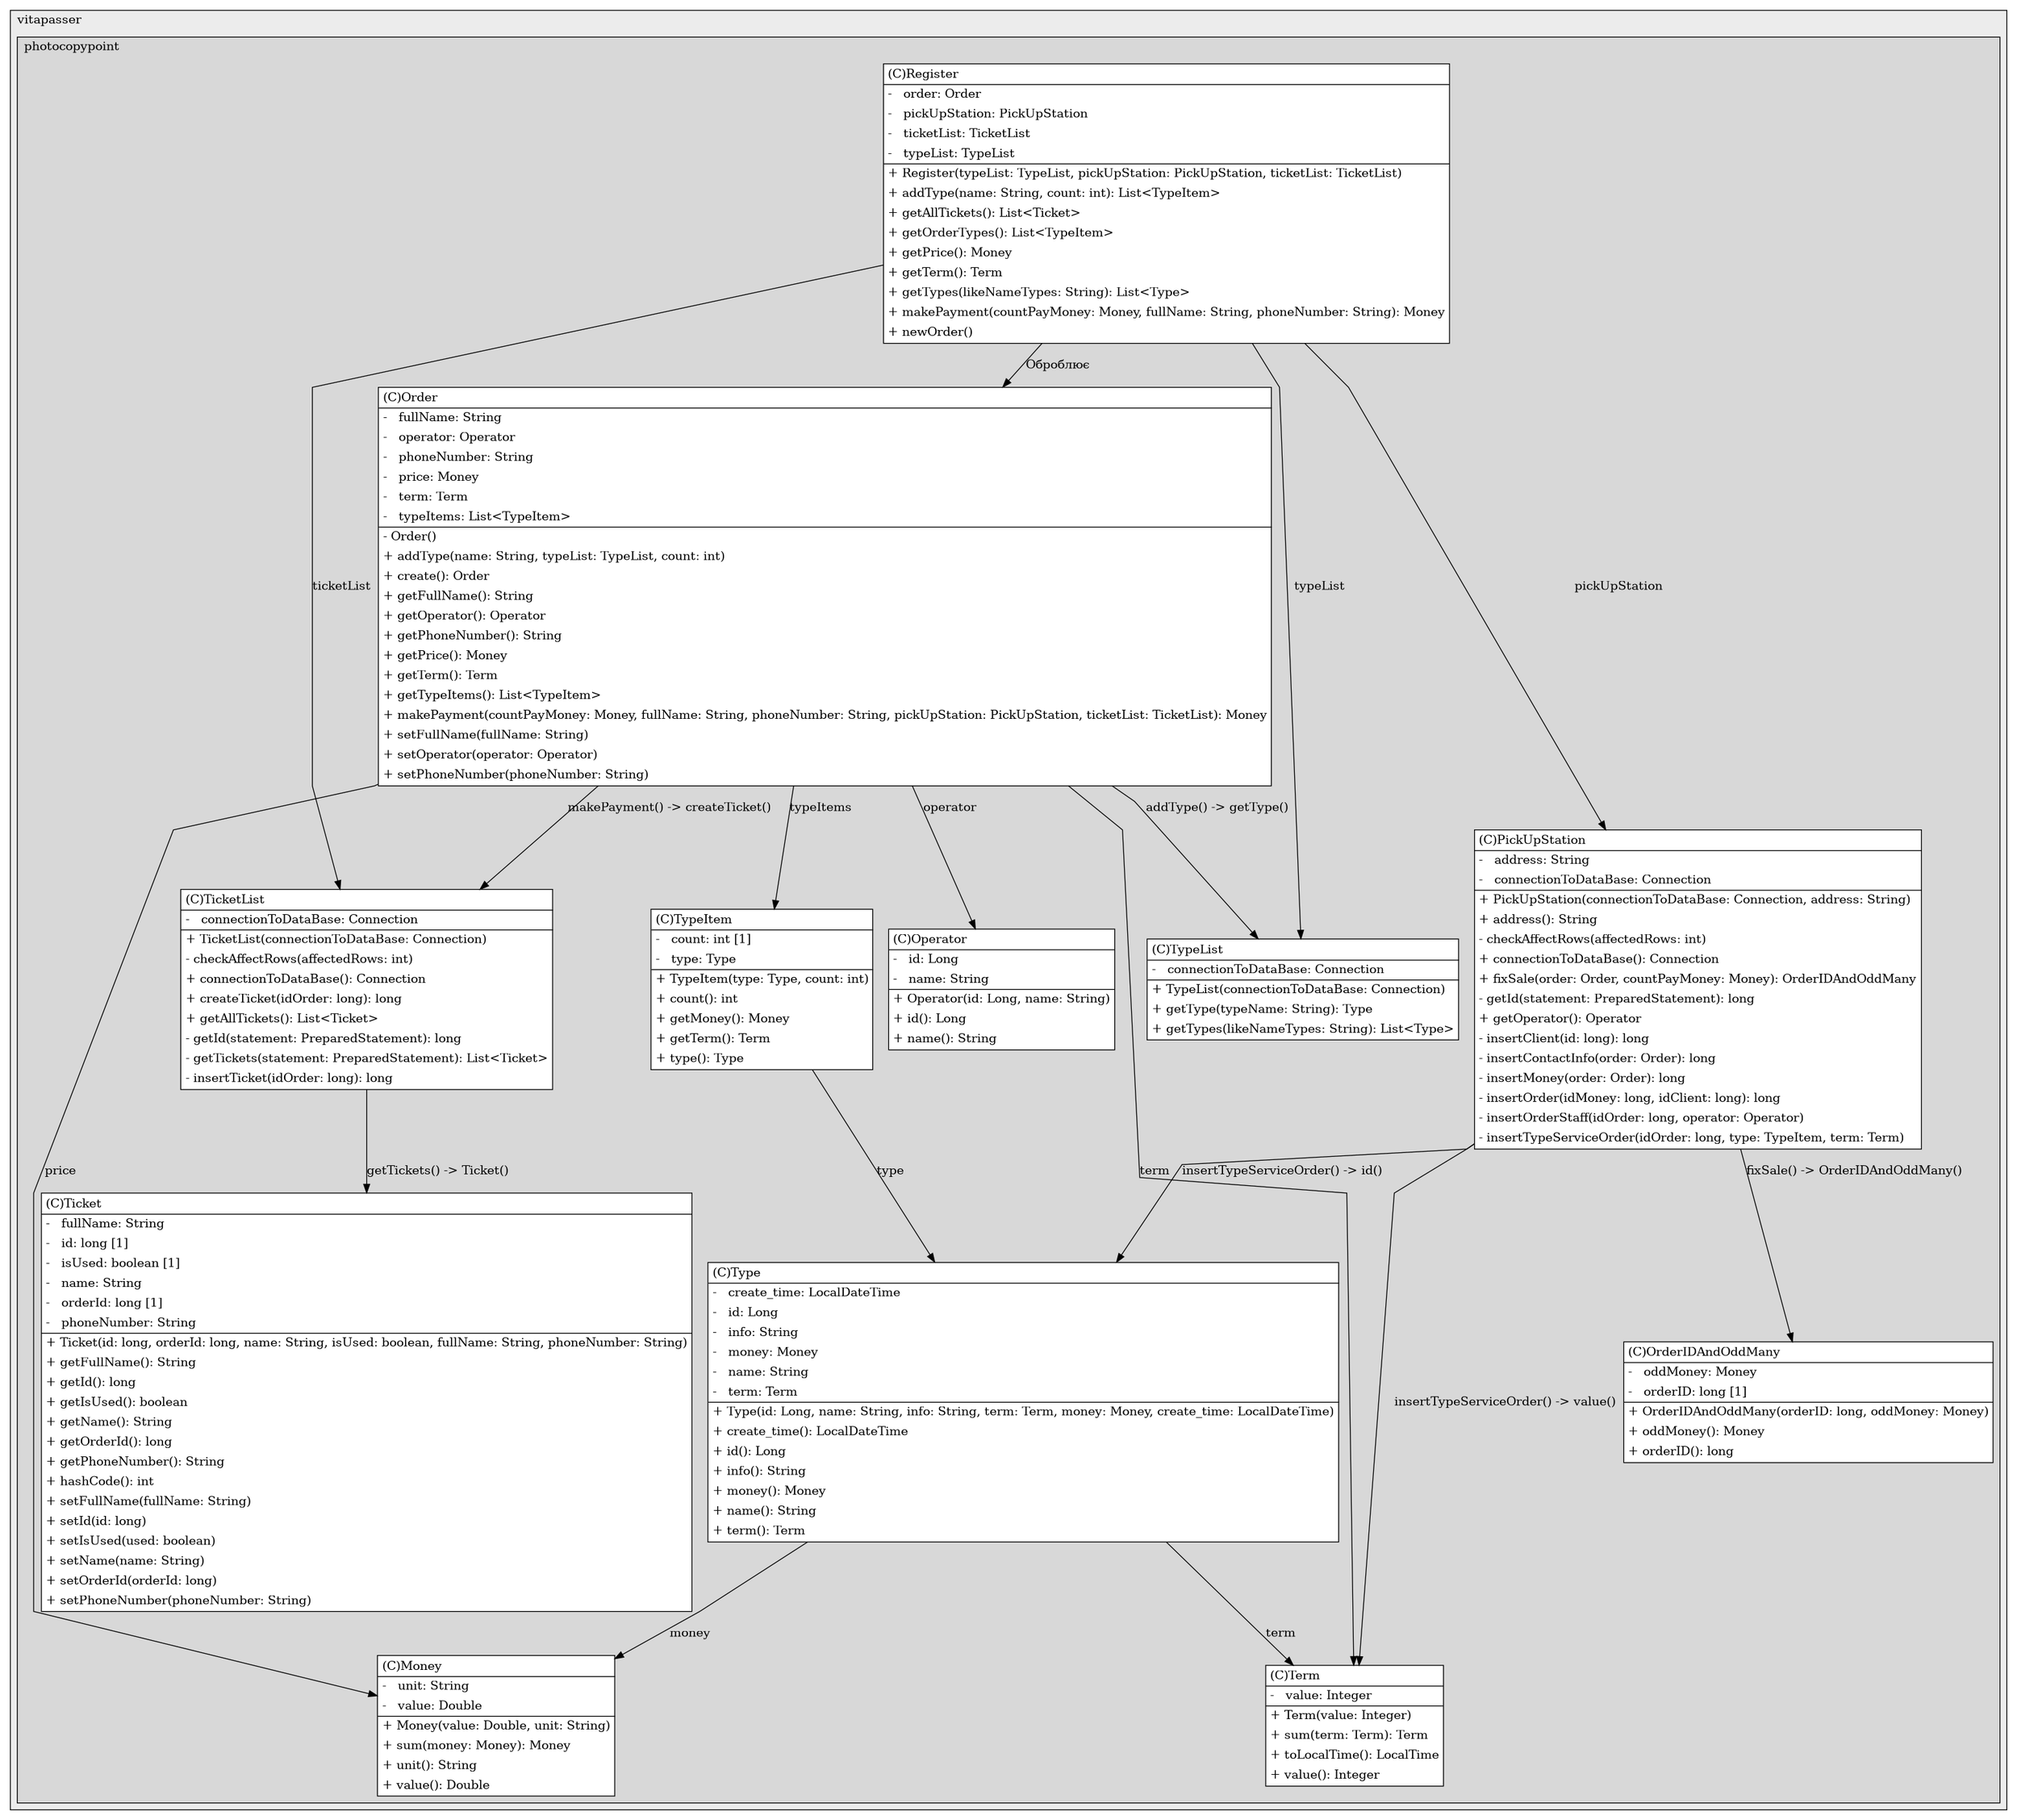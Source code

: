 @startuml

/' diagram meta data start
config=StructureConfiguration;
{
  "projectClassification": {
    "searchMode": "OpenProject", // OpenProject, AllProjects
    "includedProjects": "",
    "pathEndKeywords": "*.impl",
    "isClientPath": "",
    "isClientName": "",
    "isTestPath": "",
    "isTestName": "",
    "isMappingPath": "",
    "isMappingName": "",
    "isDataAccessPath": "",
    "isDataAccessName": "",
    "isDataStructurePath": "",
    "isDataStructureName": "",
    "isInterfaceStructuresPath": "",
    "isInterfaceStructuresName": "",
    "isEntryPointPath": "",
    "isEntryPointName": "",
    "treatFinalFieldsAsMandatory": false
  },
  "graphRestriction": {
    "classPackageExcludeFilter": "",
    "classPackageIncludeFilter": "",
    "classNameExcludeFilter": "",
    "classNameIncludeFilter": "",
    "methodNameExcludeFilter": "",
    "methodNameIncludeFilter": "",
    "removeByInheritance": "", // inheritance/annotation based filtering is done in a second step
    "removeByAnnotation": "",
    "removeByClassPackage": "", // cleanup the graph after inheritance/annotation based filtering is done
    "removeByClassName": "",
    "cutMappings": false,
    "cutEnum": false,
    "cutTests": false,
    "cutClient": false,
    "cutDataAccess": false,
    "cutInterfaceStructures": false,
    "cutDataStructures": false,
    "cutGetterAndSetter": false,
    "cutConstructors": false
  },
  "graphTraversal": {
    "forwardDepth": 3,
    "backwardDepth": 3,
    "classPackageExcludeFilter": "",
    "classPackageIncludeFilter": "",
    "classNameExcludeFilter": "",
    "classNameIncludeFilter": "",
    "methodNameExcludeFilter": "",
    "methodNameIncludeFilter": "",
    "hideMappings": false,
    "hideDataStructures": false,
    "hidePrivateMethods": false,
    "hideInterfaceCalls": false, // indirection: implementation -> interface (is hidden) -> implementation
    "onlyShowApplicationEntryPoints": false, // root node is included
    "useMethodCallsForStructureDiagram": "BothDirections" // ForwardOnly, BothDirections, No
  },
  "details": {
    "aggregation": "GroupByClass", // ByClass, GroupByClass, None
    "showClassGenericTypes": true,
    "showMethods": true,
    "showMethodParameterNames": true,
    "showMethodParameterTypes": true,
    "showMethodReturnType": true,
    "showPackageLevels": 2,
    "showDetailedClassStructure": true
  },
  "rootClass": "org.vitapasser.photocopypoint.Model.Register",
  "extensionCallbackMethod": "" // qualified.class.name#methodName - signature: public static String method(String)
}
diagram meta data end '/



digraph g {
    rankdir="TB"
    splines=polyline
    

'nodes 
subgraph cluster_1272718558 { 
   	label=vitapasser
	labeljust=l
	fillcolor="#ececec"
	style=filled
   
   subgraph cluster_271678553 { 
   	label=photocopypoint
	labeljust=l
	fillcolor="#d8d8d8"
	style=filled
   



Money1917344214[
	label=<<TABLE BORDER="1" CELLBORDER="0" CELLPADDING="4" CELLSPACING="0">
<TR><TD ALIGN="LEFT" >(C)Money</TD></TR>
<HR/>
<TR><TD ALIGN="LEFT" >-   unit: String </TD></TR>
<TR><TD ALIGN="LEFT" >-   value: Double </TD></TR>
<HR/>
<TR><TD ALIGN="LEFT" >+ Money(value: Double, unit: String)</TD></TR>
<TR><TD ALIGN="LEFT" >+ sum(money: Money): Money</TD></TR>
<TR><TD ALIGN="LEFT" >+ unit(): String</TD></TR>
<TR><TD ALIGN="LEFT" >+ value(): Double</TD></TR>
</TABLE>>
	style=filled
	margin=0
	shape=plaintext
	fillcolor="#FFFFFF"
];

Operator1917344214[
	label=<<TABLE BORDER="1" CELLBORDER="0" CELLPADDING="4" CELLSPACING="0">
<TR><TD ALIGN="LEFT" >(C)Operator</TD></TR>
<HR/>
<TR><TD ALIGN="LEFT" >-   id: Long </TD></TR>
<TR><TD ALIGN="LEFT" >-   name: String </TD></TR>
<HR/>
<TR><TD ALIGN="LEFT" >+ Operator(id: Long, name: String)</TD></TR>
<TR><TD ALIGN="LEFT" >+ id(): Long</TD></TR>
<TR><TD ALIGN="LEFT" >+ name(): String</TD></TR>
</TABLE>>
	style=filled
	margin=0
	shape=plaintext
	fillcolor="#FFFFFF"
];

Order1917344214[
	label=<<TABLE BORDER="1" CELLBORDER="0" CELLPADDING="4" CELLSPACING="0">
<TR><TD ALIGN="LEFT" >(C)Order</TD></TR>
<HR/>
<TR><TD ALIGN="LEFT" >-   fullName: String </TD></TR>
<TR><TD ALIGN="LEFT" >-   operator: Operator </TD></TR>
<TR><TD ALIGN="LEFT" >-   phoneNumber: String </TD></TR>
<TR><TD ALIGN="LEFT" >-   price: Money </TD></TR>
<TR><TD ALIGN="LEFT" >-   term: Term </TD></TR>
<TR><TD ALIGN="LEFT" >-   typeItems: List&lt;TypeItem&gt; </TD></TR>
<HR/>
<TR><TD ALIGN="LEFT" >- Order()</TD></TR>
<TR><TD ALIGN="LEFT" >+ addType(name: String, typeList: TypeList, count: int)</TD></TR>
<TR><TD ALIGN="LEFT" >+ create(): Order</TD></TR>
<TR><TD ALIGN="LEFT" >+ getFullName(): String</TD></TR>
<TR><TD ALIGN="LEFT" >+ getOperator(): Operator</TD></TR>
<TR><TD ALIGN="LEFT" >+ getPhoneNumber(): String</TD></TR>
<TR><TD ALIGN="LEFT" >+ getPrice(): Money</TD></TR>
<TR><TD ALIGN="LEFT" >+ getTerm(): Term</TD></TR>
<TR><TD ALIGN="LEFT" >+ getTypeItems(): List&lt;TypeItem&gt;</TD></TR>
<TR><TD ALIGN="LEFT" >+ makePayment(countPayMoney: Money, fullName: String, phoneNumber: String, pickUpStation: PickUpStation, ticketList: TicketList): Money</TD></TR>
<TR><TD ALIGN="LEFT" >+ setFullName(fullName: String)</TD></TR>
<TR><TD ALIGN="LEFT" >+ setOperator(operator: Operator)</TD></TR>
<TR><TD ALIGN="LEFT" >+ setPhoneNumber(phoneNumber: String)</TD></TR>
</TABLE>>
	style=filled
	margin=0
	shape=plaintext
	fillcolor="#FFFFFF"
];

OrderIDAndOddMany1917344214[
	label=<<TABLE BORDER="1" CELLBORDER="0" CELLPADDING="4" CELLSPACING="0">
<TR><TD ALIGN="LEFT" >(C)OrderIDAndOddMany</TD></TR>
<HR/>
<TR><TD ALIGN="LEFT" >-   oddMoney: Money </TD></TR>
<TR><TD ALIGN="LEFT" >-   orderID: long [1]</TD></TR>
<HR/>
<TR><TD ALIGN="LEFT" >+ OrderIDAndOddMany(orderID: long, oddMoney: Money)</TD></TR>
<TR><TD ALIGN="LEFT" >+ oddMoney(): Money</TD></TR>
<TR><TD ALIGN="LEFT" >+ orderID(): long</TD></TR>
</TABLE>>
	style=filled
	margin=0
	shape=plaintext
	fillcolor="#FFFFFF"
];



PickUpStation1917344214[
	label=<<TABLE BORDER="1" CELLBORDER="0" CELLPADDING="4" CELLSPACING="0">
<TR><TD ALIGN="LEFT" >(C)PickUpStation</TD></TR>
<HR/>
<TR><TD ALIGN="LEFT" >-   address: String </TD></TR>
<TR><TD ALIGN="LEFT" >-   connectionToDataBase: Connection </TD></TR>
<HR/>
<TR><TD ALIGN="LEFT" >+ PickUpStation(connectionToDataBase: Connection, address: String)</TD></TR>
<TR><TD ALIGN="LEFT" >+ address(): String</TD></TR>
<TR><TD ALIGN="LEFT" >- checkAffectRows(affectedRows: int)</TD></TR>
<TR><TD ALIGN="LEFT" >+ connectionToDataBase(): Connection</TD></TR>
<TR><TD ALIGN="LEFT" >+ fixSale(order: Order, countPayMoney: Money): OrderIDAndOddMany</TD></TR>
<TR><TD ALIGN="LEFT" >- getId(statement: PreparedStatement): long</TD></TR>
<TR><TD ALIGN="LEFT" >+ getOperator(): Operator</TD></TR>
<TR><TD ALIGN="LEFT" >- insertClient(id: long): long</TD></TR>
<TR><TD ALIGN="LEFT" >- insertContactInfo(order: Order): long</TD></TR>
<TR><TD ALIGN="LEFT" >- insertMoney(order: Order): long</TD></TR>
<TR><TD ALIGN="LEFT" >- insertOrder(idMoney: long, idClient: long): long</TD></TR>
<TR><TD ALIGN="LEFT" >- insertOrderStaff(idOrder: long, operator: Operator)</TD></TR>
<TR><TD ALIGN="LEFT" >- insertTypeServiceOrder(idOrder: long, type: TypeItem, term: Term)</TD></TR>
</TABLE>>
	style=filled
	margin=0
	shape=plaintext
	fillcolor="#FFFFFF"
];

Register1917344214[
	label=<<TABLE BORDER="1" CELLBORDER="0" CELLPADDING="4" CELLSPACING="0">
<TR><TD ALIGN="LEFT" >(C)Register</TD></TR>
<HR/>
<TR><TD ALIGN="LEFT" >-   order: Order </TD></TR>
<TR><TD ALIGN="LEFT" >-   pickUpStation: PickUpStation </TD></TR>
<TR><TD ALIGN="LEFT" >-   ticketList: TicketList </TD></TR>
<TR><TD ALIGN="LEFT" >-   typeList: TypeList </TD></TR>
<HR/>
<TR><TD ALIGN="LEFT" >+ Register(typeList: TypeList, pickUpStation: PickUpStation, ticketList: TicketList)</TD></TR>
<TR><TD ALIGN="LEFT" >+ addType(name: String, count: int): List&lt;TypeItem&gt;</TD></TR>
<TR><TD ALIGN="LEFT" >+ getAllTickets(): List&lt;Ticket&gt;</TD></TR>
<TR><TD ALIGN="LEFT" >+ getOrderTypes(): List&lt;TypeItem&gt;</TD></TR>
<TR><TD ALIGN="LEFT" >+ getPrice(): Money</TD></TR>
<TR><TD ALIGN="LEFT" >+ getTerm(): Term</TD></TR>
<TR><TD ALIGN="LEFT" >+ getTypes(likeNameTypes: String): List&lt;Type&gt;</TD></TR>
<TR><TD ALIGN="LEFT" >+ makePayment(countPayMoney: Money, fullName: String, phoneNumber: String): Money</TD></TR>
<TR><TD ALIGN="LEFT" >+ newOrder()</TD></TR>
</TABLE>>
	style=filled
	margin=0
	shape=plaintext
	fillcolor="#FFFFFF"
];

Term1917344214[
	label=<<TABLE BORDER="1" CELLBORDER="0" CELLPADDING="4" CELLSPACING="0">
<TR><TD ALIGN="LEFT" >(C)Term</TD></TR>
<HR/>
<TR><TD ALIGN="LEFT" >-   value: Integer </TD></TR>
<HR/>
<TR><TD ALIGN="LEFT" >+ Term(value: Integer)</TD></TR>
<TR><TD ALIGN="LEFT" >+ sum(term: Term): Term</TD></TR>
<TR><TD ALIGN="LEFT" >+ toLocalTime(): LocalTime</TD></TR>
<TR><TD ALIGN="LEFT" >+ value(): Integer</TD></TR>
</TABLE>>
	style=filled
	margin=0
	shape=plaintext
	fillcolor="#FFFFFF"
];

Ticket1917344214[
	label=<<TABLE BORDER="1" CELLBORDER="0" CELLPADDING="4" CELLSPACING="0">
<TR><TD ALIGN="LEFT" >(C)Ticket</TD></TR>
<HR/>
<TR><TD ALIGN="LEFT" >-   fullName: String </TD></TR>
<TR><TD ALIGN="LEFT" >-   id: long [1]</TD></TR>
<TR><TD ALIGN="LEFT" >-   isUsed: boolean [1]</TD></TR>
<TR><TD ALIGN="LEFT" >-   name: String </TD></TR>
<TR><TD ALIGN="LEFT" >-   orderId: long [1]</TD></TR>
<TR><TD ALIGN="LEFT" >-   phoneNumber: String </TD></TR>
<HR/>
<TR><TD ALIGN="LEFT" >+ Ticket(id: long, orderId: long, name: String, isUsed: boolean, fullName: String, phoneNumber: String)</TD></TR>
<TR><TD ALIGN="LEFT" >+ getFullName(): String</TD></TR>
<TR><TD ALIGN="LEFT" >+ getId(): long</TD></TR>
<TR><TD ALIGN="LEFT" >+ getIsUsed(): boolean</TD></TR>
<TR><TD ALIGN="LEFT" >+ getName(): String</TD></TR>
<TR><TD ALIGN="LEFT" >+ getOrderId(): long</TD></TR>
<TR><TD ALIGN="LEFT" >+ getPhoneNumber(): String</TD></TR>
<TR><TD ALIGN="LEFT" >+ hashCode(): int</TD></TR>
<TR><TD ALIGN="LEFT" >+ setFullName(fullName: String)</TD></TR>
<TR><TD ALIGN="LEFT" >+ setId(id: long)</TD></TR>
<TR><TD ALIGN="LEFT" >+ setIsUsed(used: boolean)</TD></TR>
<TR><TD ALIGN="LEFT" >+ setName(name: String)</TD></TR>
<TR><TD ALIGN="LEFT" >+ setOrderId(orderId: long)</TD></TR>
<TR><TD ALIGN="LEFT" >+ setPhoneNumber(phoneNumber: String)</TD></TR>
</TABLE>>
	style=filled
	margin=0
	shape=plaintext
	fillcolor="#FFFFFF"
];

TicketList1917344214[
	label=<<TABLE BORDER="1" CELLBORDER="0" CELLPADDING="4" CELLSPACING="0">
<TR><TD ALIGN="LEFT" >(C)TicketList</TD></TR>
<HR/>
<TR><TD ALIGN="LEFT" >-   connectionToDataBase: Connection </TD></TR>
<HR/>
<TR><TD ALIGN="LEFT" >+ TicketList(connectionToDataBase: Connection)</TD></TR>
<TR><TD ALIGN="LEFT" >- checkAffectRows(affectedRows: int)</TD></TR>
<TR><TD ALIGN="LEFT" >+ connectionToDataBase(): Connection</TD></TR>
<TR><TD ALIGN="LEFT" >+ createTicket(idOrder: long): long</TD></TR>
<TR><TD ALIGN="LEFT" >+ getAllTickets(): List&lt;Ticket&gt;</TD></TR>
<TR><TD ALIGN="LEFT" >- getId(statement: PreparedStatement): long</TD></TR>
<TR><TD ALIGN="LEFT" >- getTickets(statement: PreparedStatement): List&lt;Ticket&gt;</TD></TR>
<TR><TD ALIGN="LEFT" >- insertTicket(idOrder: long): long</TD></TR>
</TABLE>>
	style=filled
	margin=0
	shape=plaintext
	fillcolor="#FFFFFF"
];

Type1917344214[
	label=<<TABLE BORDER="1" CELLBORDER="0" CELLPADDING="4" CELLSPACING="0">
<TR><TD ALIGN="LEFT" >(C)Type</TD></TR>
<HR/>
<TR><TD ALIGN="LEFT" >-   create_time: LocalDateTime </TD></TR>
<TR><TD ALIGN="LEFT" >-   id: Long </TD></TR>
<TR><TD ALIGN="LEFT" >-   info: String </TD></TR>
<TR><TD ALIGN="LEFT" >-   money: Money </TD></TR>
<TR><TD ALIGN="LEFT" >-   name: String </TD></TR>
<TR><TD ALIGN="LEFT" >-   term: Term </TD></TR>
<HR/>
<TR><TD ALIGN="LEFT" >+ Type(id: Long, name: String, info: String, term: Term, money: Money, create_time: LocalDateTime)</TD></TR>
<TR><TD ALIGN="LEFT" >+ create_time(): LocalDateTime</TD></TR>
<TR><TD ALIGN="LEFT" >+ id(): Long</TD></TR>
<TR><TD ALIGN="LEFT" >+ info(): String</TD></TR>
<TR><TD ALIGN="LEFT" >+ money(): Money</TD></TR>
<TR><TD ALIGN="LEFT" >+ name(): String</TD></TR>
<TR><TD ALIGN="LEFT" >+ term(): Term</TD></TR>
</TABLE>>
	style=filled
	margin=0
	shape=plaintext
	fillcolor="#FFFFFF"
];

TypeItem1917344214[
	label=<<TABLE BORDER="1" CELLBORDER="0" CELLPADDING="4" CELLSPACING="0">
<TR><TD ALIGN="LEFT" >(C)TypeItem</TD></TR>
<HR/>
<TR><TD ALIGN="LEFT" >-   count: int [1]</TD></TR>
<TR><TD ALIGN="LEFT" >-   type: Type </TD></TR>
<HR/>
<TR><TD ALIGN="LEFT" >+ TypeItem(type: Type, count: int)</TD></TR>
<TR><TD ALIGN="LEFT" >+ count(): int</TD></TR>
<TR><TD ALIGN="LEFT" >+ getMoney(): Money</TD></TR>
<TR><TD ALIGN="LEFT" >+ getTerm(): Term</TD></TR>
<TR><TD ALIGN="LEFT" >+ type(): Type</TD></TR>
</TABLE>>
	style=filled
	margin=0
	shape=plaintext
	fillcolor="#FFFFFF"
];

TypeList1917344214[
	label=<<TABLE BORDER="1" CELLBORDER="0" CELLPADDING="4" CELLSPACING="0">
<TR><TD ALIGN="LEFT" >(C)TypeList</TD></TR>
<HR/>
<TR><TD ALIGN="LEFT" >-   connectionToDataBase: Connection </TD></TR>
<HR/>
<TR><TD ALIGN="LEFT" >+ TypeList(connectionToDataBase: Connection)</TD></TR>
<TR><TD ALIGN="LEFT" >+ getType(typeName: String): Type</TD></TR>
<TR><TD ALIGN="LEFT" >+ getTypes(likeNameTypes: String): List&lt;Type&gt;</TD></TR>
</TABLE>>
	style=filled
	margin=0
	shape=plaintext
	fillcolor="#FFFFFF"
];
} 
} 


Order1917344214 -> Money1917344214[label="price
"];
Order1917344214 -> Operator1917344214[label="operator
"];
Order1917344214 -> Term1917344214[label="term
"];
Order1917344214 -> TicketList1917344214[label="makePayment() -> createTicket()"];
Order1917344214 -> TypeItem1917344214[label="typeItems
"];
Order1917344214 -> TypeList1917344214[label="addType() -> getType()"];
PickUpStation1917344214 -> OrderIDAndOddMany1917344214[label="fixSale() -> OrderIDAndOddMany()"];
PickUpStation1917344214 -> Term1917344214[label="insertTypeServiceOrder() -> value()"];
PickUpStation1917344214 -> Type1917344214[label="insertTypeServiceOrder() -> id()"];
Register1917344214 -> Order1917344214[label="Оброблює
"];
Register1917344214 -> PickUpStation1917344214[label="pickUpStation
"];
Register1917344214 -> TicketList1917344214[label="ticketList
"];
Register1917344214 -> TypeList1917344214[label="typeList
"];
TicketList1917344214 -> Ticket1917344214[label="getTickets() -> Ticket()"];
Type1917344214 -> Money1917344214[label="money
"];
Type1917344214 -> Term1917344214[label="term
"];
TypeItem1917344214 -> Type1917344214[label="type
"];
    
}
@enduml
